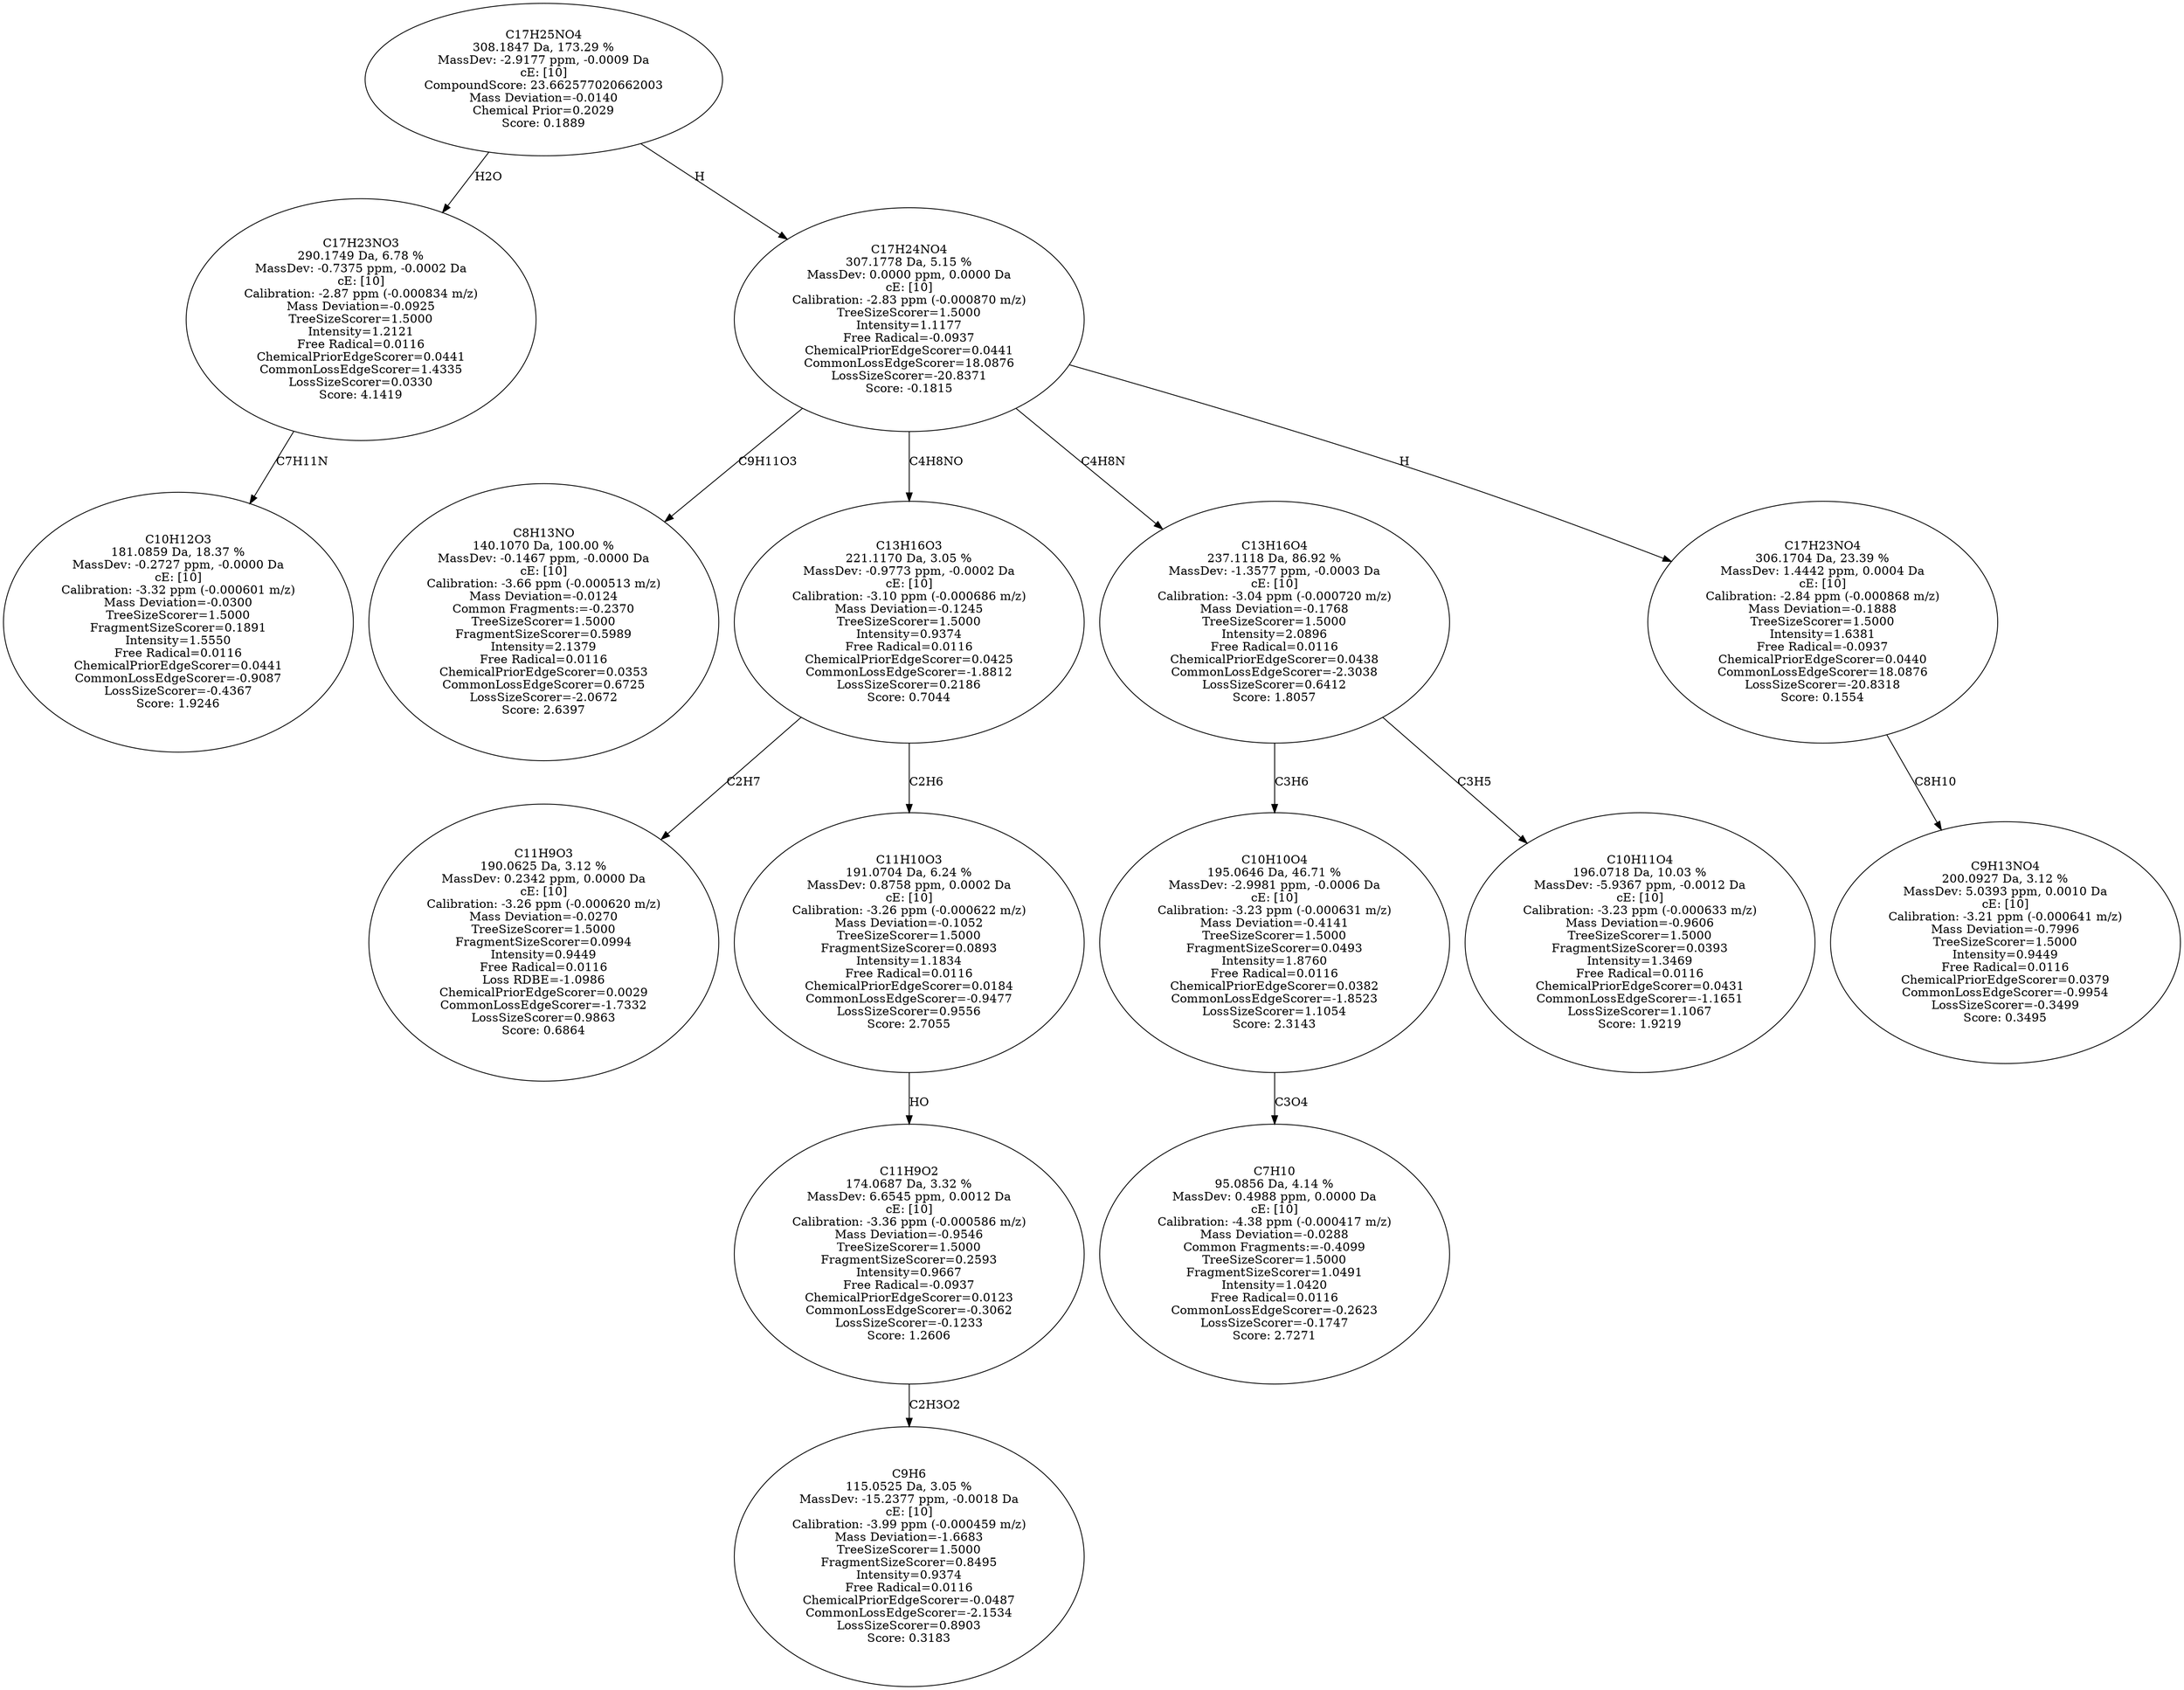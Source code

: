 strict digraph {
v1 [label="C10H12O3\n181.0859 Da, 18.37 %\nMassDev: -0.2727 ppm, -0.0000 Da\ncE: [10]\nCalibration: -3.32 ppm (-0.000601 m/z)\nMass Deviation=-0.0300\nTreeSizeScorer=1.5000\nFragmentSizeScorer=0.1891\nIntensity=1.5550\nFree Radical=0.0116\nChemicalPriorEdgeScorer=0.0441\nCommonLossEdgeScorer=-0.9087\nLossSizeScorer=-0.4367\nScore: 1.9246"];
v2 [label="C17H23NO3\n290.1749 Da, 6.78 %\nMassDev: -0.7375 ppm, -0.0002 Da\ncE: [10]\nCalibration: -2.87 ppm (-0.000834 m/z)\nMass Deviation=-0.0925\nTreeSizeScorer=1.5000\nIntensity=1.2121\nFree Radical=0.0116\nChemicalPriorEdgeScorer=0.0441\nCommonLossEdgeScorer=1.4335\nLossSizeScorer=0.0330\nScore: 4.1419"];
v3 [label="C8H13NO\n140.1070 Da, 100.00 %\nMassDev: -0.1467 ppm, -0.0000 Da\ncE: [10]\nCalibration: -3.66 ppm (-0.000513 m/z)\nMass Deviation=-0.0124\nCommon Fragments:=-0.2370\nTreeSizeScorer=1.5000\nFragmentSizeScorer=0.5989\nIntensity=2.1379\nFree Radical=0.0116\nChemicalPriorEdgeScorer=0.0353\nCommonLossEdgeScorer=0.6725\nLossSizeScorer=-2.0672\nScore: 2.6397"];
v4 [label="C11H9O3\n190.0625 Da, 3.12 %\nMassDev: 0.2342 ppm, 0.0000 Da\ncE: [10]\nCalibration: -3.26 ppm (-0.000620 m/z)\nMass Deviation=-0.0270\nTreeSizeScorer=1.5000\nFragmentSizeScorer=0.0994\nIntensity=0.9449\nFree Radical=0.0116\nLoss RDBE=-1.0986\nChemicalPriorEdgeScorer=0.0029\nCommonLossEdgeScorer=-1.7332\nLossSizeScorer=0.9863\nScore: 0.6864"];
v5 [label="C9H6\n115.0525 Da, 3.05 %\nMassDev: -15.2377 ppm, -0.0018 Da\ncE: [10]\nCalibration: -3.99 ppm (-0.000459 m/z)\nMass Deviation=-1.6683\nTreeSizeScorer=1.5000\nFragmentSizeScorer=0.8495\nIntensity=0.9374\nFree Radical=0.0116\nChemicalPriorEdgeScorer=-0.0487\nCommonLossEdgeScorer=-2.1534\nLossSizeScorer=0.8903\nScore: 0.3183"];
v6 [label="C11H9O2\n174.0687 Da, 3.32 %\nMassDev: 6.6545 ppm, 0.0012 Da\ncE: [10]\nCalibration: -3.36 ppm (-0.000586 m/z)\nMass Deviation=-0.9546\nTreeSizeScorer=1.5000\nFragmentSizeScorer=0.2593\nIntensity=0.9667\nFree Radical=-0.0937\nChemicalPriorEdgeScorer=0.0123\nCommonLossEdgeScorer=-0.3062\nLossSizeScorer=-0.1233\nScore: 1.2606"];
v7 [label="C11H10O3\n191.0704 Da, 6.24 %\nMassDev: 0.8758 ppm, 0.0002 Da\ncE: [10]\nCalibration: -3.26 ppm (-0.000622 m/z)\nMass Deviation=-0.1052\nTreeSizeScorer=1.5000\nFragmentSizeScorer=0.0893\nIntensity=1.1834\nFree Radical=0.0116\nChemicalPriorEdgeScorer=0.0184\nCommonLossEdgeScorer=-0.9477\nLossSizeScorer=0.9556\nScore: 2.7055"];
v8 [label="C13H16O3\n221.1170 Da, 3.05 %\nMassDev: -0.9773 ppm, -0.0002 Da\ncE: [10]\nCalibration: -3.10 ppm (-0.000686 m/z)\nMass Deviation=-0.1245\nTreeSizeScorer=1.5000\nIntensity=0.9374\nFree Radical=0.0116\nChemicalPriorEdgeScorer=0.0425\nCommonLossEdgeScorer=-1.8812\nLossSizeScorer=0.2186\nScore: 0.7044"];
v9 [label="C7H10\n95.0856 Da, 4.14 %\nMassDev: 0.4988 ppm, 0.0000 Da\ncE: [10]\nCalibration: -4.38 ppm (-0.000417 m/z)\nMass Deviation=-0.0288\nCommon Fragments:=-0.4099\nTreeSizeScorer=1.5000\nFragmentSizeScorer=1.0491\nIntensity=1.0420\nFree Radical=0.0116\nCommonLossEdgeScorer=-0.2623\nLossSizeScorer=-0.1747\nScore: 2.7271"];
v10 [label="C10H10O4\n195.0646 Da, 46.71 %\nMassDev: -2.9981 ppm, -0.0006 Da\ncE: [10]\nCalibration: -3.23 ppm (-0.000631 m/z)\nMass Deviation=-0.4141\nTreeSizeScorer=1.5000\nFragmentSizeScorer=0.0493\nIntensity=1.8760\nFree Radical=0.0116\nChemicalPriorEdgeScorer=0.0382\nCommonLossEdgeScorer=-1.8523\nLossSizeScorer=1.1054\nScore: 2.3143"];
v11 [label="C10H11O4\n196.0718 Da, 10.03 %\nMassDev: -5.9367 ppm, -0.0012 Da\ncE: [10]\nCalibration: -3.23 ppm (-0.000633 m/z)\nMass Deviation=-0.9606\nTreeSizeScorer=1.5000\nFragmentSizeScorer=0.0393\nIntensity=1.3469\nFree Radical=0.0116\nChemicalPriorEdgeScorer=0.0431\nCommonLossEdgeScorer=-1.1651\nLossSizeScorer=1.1067\nScore: 1.9219"];
v12 [label="C13H16O4\n237.1118 Da, 86.92 %\nMassDev: -1.3577 ppm, -0.0003 Da\ncE: [10]\nCalibration: -3.04 ppm (-0.000720 m/z)\nMass Deviation=-0.1768\nTreeSizeScorer=1.5000\nIntensity=2.0896\nFree Radical=0.0116\nChemicalPriorEdgeScorer=0.0438\nCommonLossEdgeScorer=-2.3038\nLossSizeScorer=0.6412\nScore: 1.8057"];
v13 [label="C9H13NO4\n200.0927 Da, 3.12 %\nMassDev: 5.0393 ppm, 0.0010 Da\ncE: [10]\nCalibration: -3.21 ppm (-0.000641 m/z)\nMass Deviation=-0.7996\nTreeSizeScorer=1.5000\nIntensity=0.9449\nFree Radical=0.0116\nChemicalPriorEdgeScorer=0.0379\nCommonLossEdgeScorer=-0.9954\nLossSizeScorer=-0.3499\nScore: 0.3495"];
v14 [label="C17H23NO4\n306.1704 Da, 23.39 %\nMassDev: 1.4442 ppm, 0.0004 Da\ncE: [10]\nCalibration: -2.84 ppm (-0.000868 m/z)\nMass Deviation=-0.1888\nTreeSizeScorer=1.5000\nIntensity=1.6381\nFree Radical=-0.0937\nChemicalPriorEdgeScorer=0.0440\nCommonLossEdgeScorer=18.0876\nLossSizeScorer=-20.8318\nScore: 0.1554"];
v15 [label="C17H24NO4\n307.1778 Da, 5.15 %\nMassDev: 0.0000 ppm, 0.0000 Da\ncE: [10]\nCalibration: -2.83 ppm (-0.000870 m/z)\nTreeSizeScorer=1.5000\nIntensity=1.1177\nFree Radical=-0.0937\nChemicalPriorEdgeScorer=0.0441\nCommonLossEdgeScorer=18.0876\nLossSizeScorer=-20.8371\nScore: -0.1815"];
v16 [label="C17H25NO4\n308.1847 Da, 173.29 %\nMassDev: -2.9177 ppm, -0.0009 Da\ncE: [10]\nCompoundScore: 23.662577020662003\nMass Deviation=-0.0140\nChemical Prior=0.2029\nScore: 0.1889"];
v2 -> v1 [label="C7H11N"];
v16 -> v2 [label="H2O"];
v15 -> v3 [label="C9H11O3"];
v8 -> v4 [label="C2H7"];
v6 -> v5 [label="C2H3O2"];
v7 -> v6 [label="HO"];
v8 -> v7 [label="C2H6"];
v15 -> v8 [label="C4H8NO"];
v10 -> v9 [label="C3O4"];
v12 -> v10 [label="C3H6"];
v12 -> v11 [label="C3H5"];
v15 -> v12 [label="C4H8N"];
v14 -> v13 [label="C8H10"];
v15 -> v14 [label="H"];
v16 -> v15 [label="H"];
}